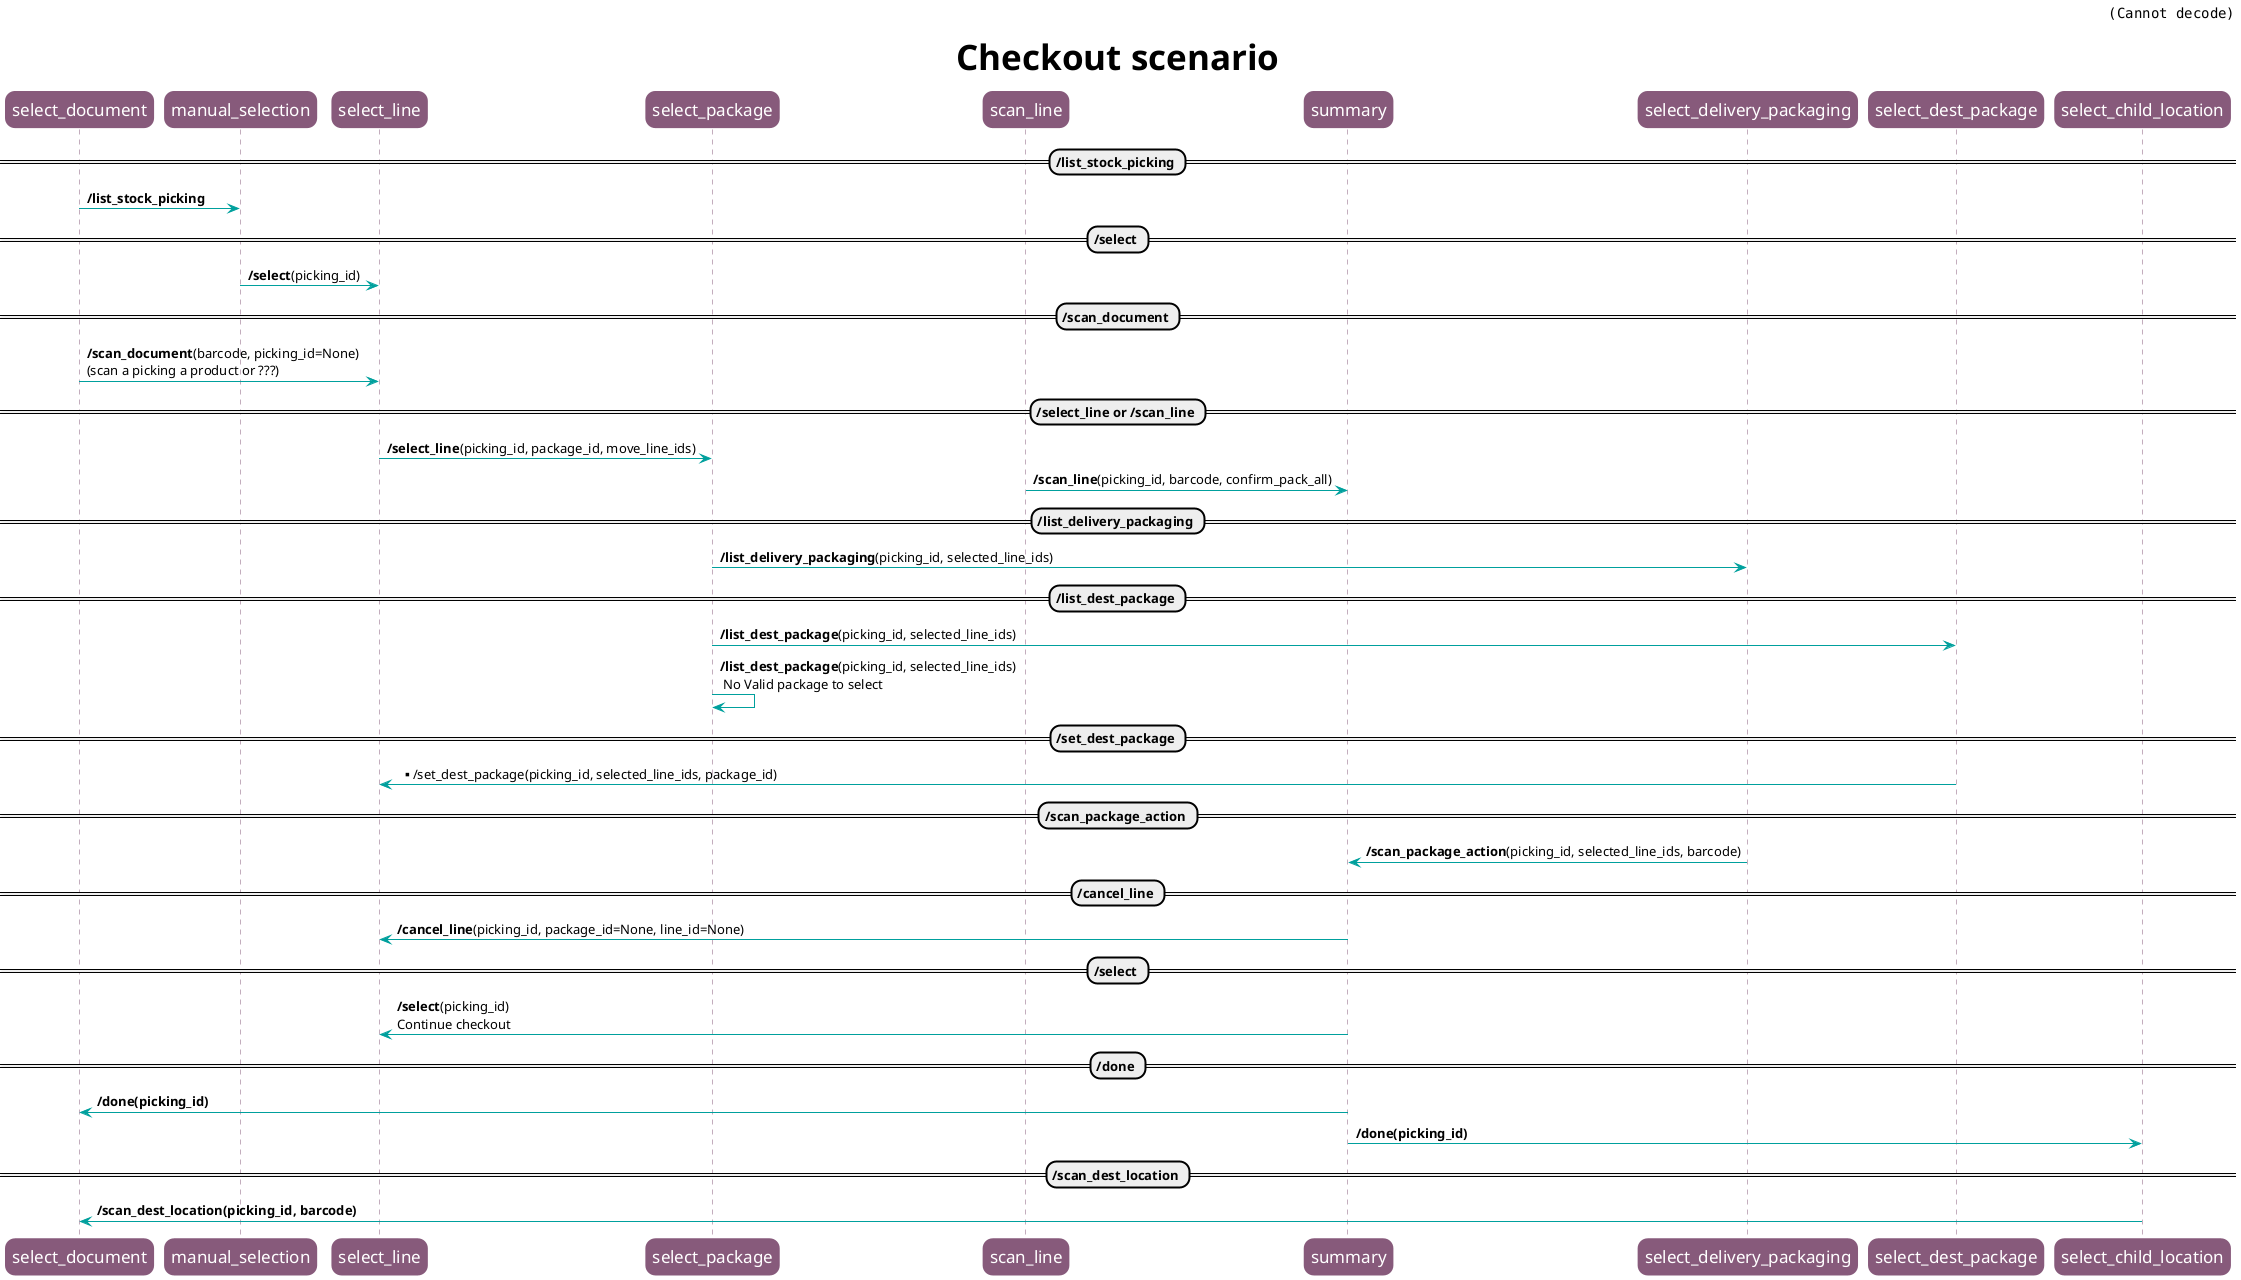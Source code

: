 # Diagram to generate with PlantUML (https://plantuml.com/)
#
#   $ sudo apt install plantuml
#   $ plantuml checkout_diag_seq.plantuml
#

@startuml

skinparam roundcorner 20
skinparam sequence {

ParticipantBorderColor #875A7B
ParticipantBackgroundColor #875A7B
ParticipantFontSize 17
ParticipantFontColor white

LifeLineBorderColor #875A7B

ArrowColor #00A09D
}

header <img:oca_logo.png>
title <size:35>Checkout scenario</size>

== /list_stock_picking ==
select_document -> manual_selection: **/list_stock_picking**

== /select ==
manual_selection -> select_line: **/select**(picking_id)

== /scan_document ==
select_document -> select_line: **/scan_document**(barcode, picking_id=None) \n(scan a picking a product or ???)

== /select_line or /scan_line ==
select_line -> select_package: **/select_line**(picking_id, package_id, move_line_ids)
scan_line -> summary: **/scan_line**(picking_id, barcode, confirm_pack_all)

== /list_delivery_packaging ==
select_package -> select_delivery_packaging: **/list_delivery_packaging**(picking_id, selected_line_ids)


== /list_dest_package ==
select_package -> select_dest_package: **/list_dest_package**(picking_id, selected_line_ids)
select_package -> select_package: **/list_dest_package**(picking_id, selected_line_ids) \n No Valid package to select

== /set_dest_package ==
select_dest_package -> select_line: **/set_dest_package(picking_id, selected_line_ids, package_id)

== /scan_package_action ==
select_delivery_packaging -> summary: **/scan_package_action**(picking_id, selected_line_ids, barcode)

== /cancel_line ==
summary -> select_line: **/cancel_line**(picking_id, package_id=None, line_id=None)

 == /select ==
 summary -> select_line: **/select**(picking_id) \nContinue checkout

== /done ==
summary -> select_document: **/done(picking_id)**
summary -> select_child_location: **/done(picking_id)**

== /scan_dest_location ==
select_child_location -> select_document: **/scan_dest_location(picking_id, barcode)**

@enduml
